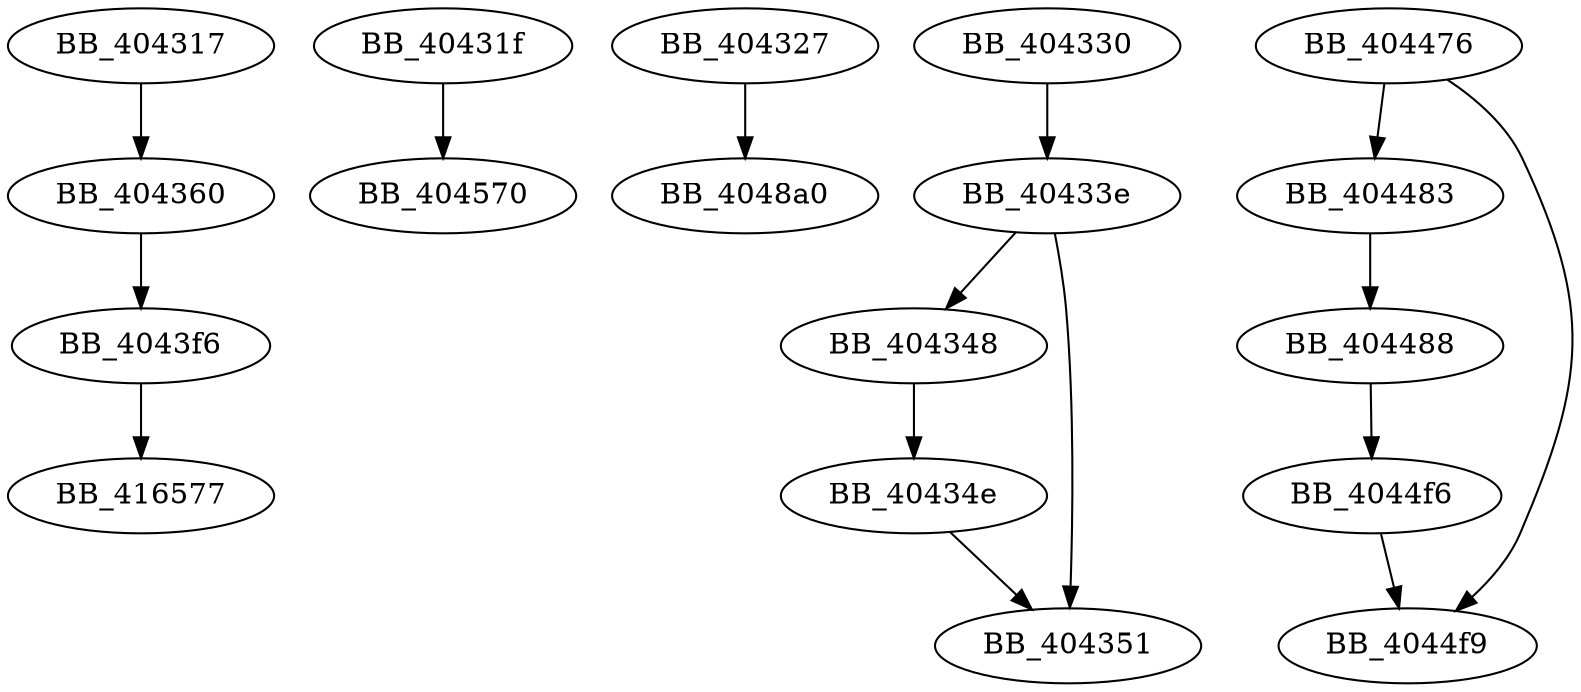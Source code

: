 DiGraph sub_404317{
BB_404317->BB_404360
BB_40431f->BB_404570
BB_404327->BB_4048a0
BB_404330->BB_40433e
BB_40433e->BB_404348
BB_40433e->BB_404351
BB_404348->BB_40434e
BB_40434e->BB_404351
BB_404360->BB_4043f6
BB_4043f6->BB_416577
BB_404476->BB_404483
BB_404476->BB_4044f9
BB_404483->BB_404488
BB_404488->BB_4044f6
BB_4044f6->BB_4044f9
}
